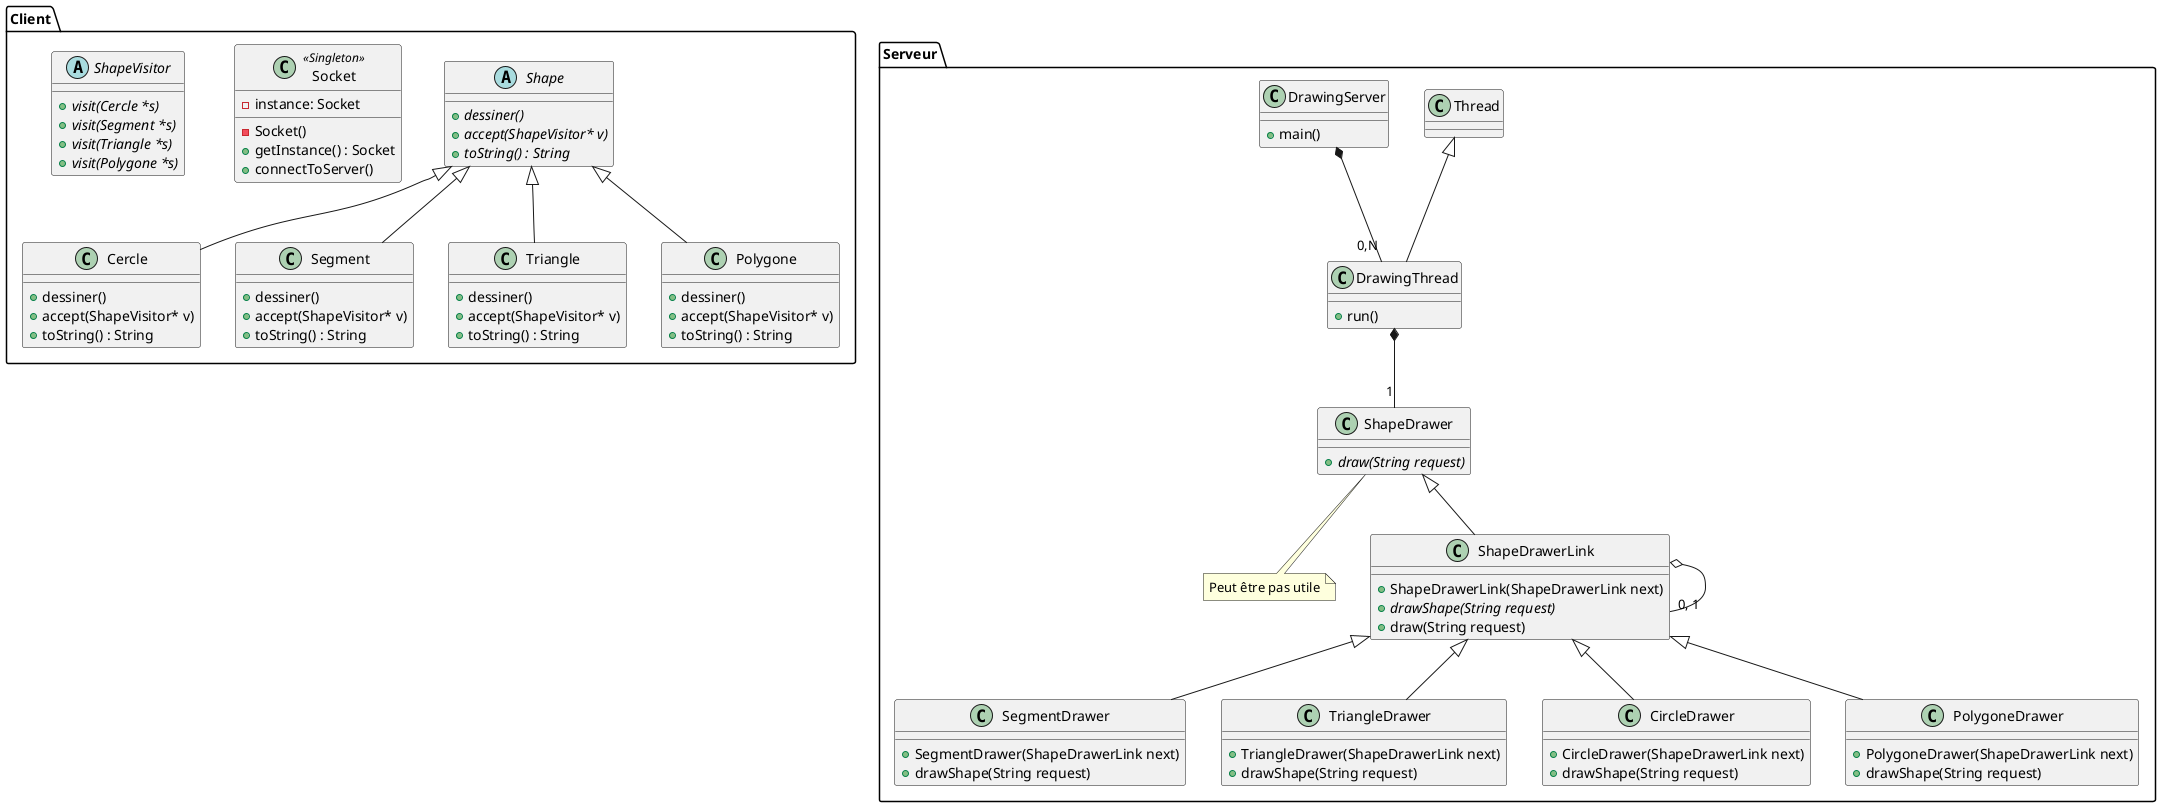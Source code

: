 @startuml
package Client {
    abstract class Shape {
        +{abstract} dessiner()
        +{abstract} accept(ShapeVisitor* v)
        +{abstract} toString() : String
    }
    class Cercle {
        +dessiner()
        +accept(ShapeVisitor* v)
        +toString() : String
    }
    class Segment {
        +dessiner()
        +accept(ShapeVisitor* v)
        +toString() : String
    }
    class Triangle {
        +dessiner()
        +accept(ShapeVisitor* v)
        +toString() : String
    }
    class Polygone {
        +dessiner()
        +accept(ShapeVisitor* v)
        +toString() : String
    }
    class Socket << Singleton >> {
        -instance: Socket
        -Socket()
        +getInstance() : Socket
        +connectToServer()
    }

    abstract class ShapeVisitor {
        +{abstract} visit(Cercle *s)
        +{abstract} visit(Segment *s)
        +{abstract} visit(Triangle *s)
        +{abstract} visit(Polygone *s)
    }
}

package Serveur {
    class Thread
    class DrawingServer {
        +main()
    }
    class DrawingThread {
        +run()
    }

    class ShapeDrawer {
        +{abstract}draw(String request)
    }

    note "Peut être pas utile" as N1

    ShapeDrawer..N1

    class ShapeDrawerLink {
        +ShapeDrawerLink(ShapeDrawerLink next)
        +{abstract} drawShape(String request)
        +draw(String request)
    }

    class SegmentDrawer {
        +SegmentDrawer(ShapeDrawerLink next)
        +drawShape(String request)
    }

    class TriangleDrawer {
        +TriangleDrawer(ShapeDrawerLink next)
        +drawShape(String request)
    }

    class CircleDrawer {
        +CircleDrawer(ShapeDrawerLink next)
        +drawShape(String request)
    }

    class PolygoneDrawer {
        +PolygoneDrawer(ShapeDrawerLink next)
        +drawShape(String request)
    }

}
Shape <|-- Cercle
Shape <|-- Segment
Shape <|-- Triangle
Shape <|-- Polygone
DrawingServer *-- "0,N" DrawingThread
Thread <|-- DrawingThread
ShapeDrawer <|-- ShapeDrawerLink
ShapeDrawerLink o-- "0, 1" ShapeDrawerLink
ShapeDrawerLink <|-- SegmentDrawer
ShapeDrawerLink <|-- TriangleDrawer
ShapeDrawerLink <|-- CircleDrawer
ShapeDrawerLink <|-- PolygoneDrawer
DrawingThread *-- "1" ShapeDrawer
@enduml
